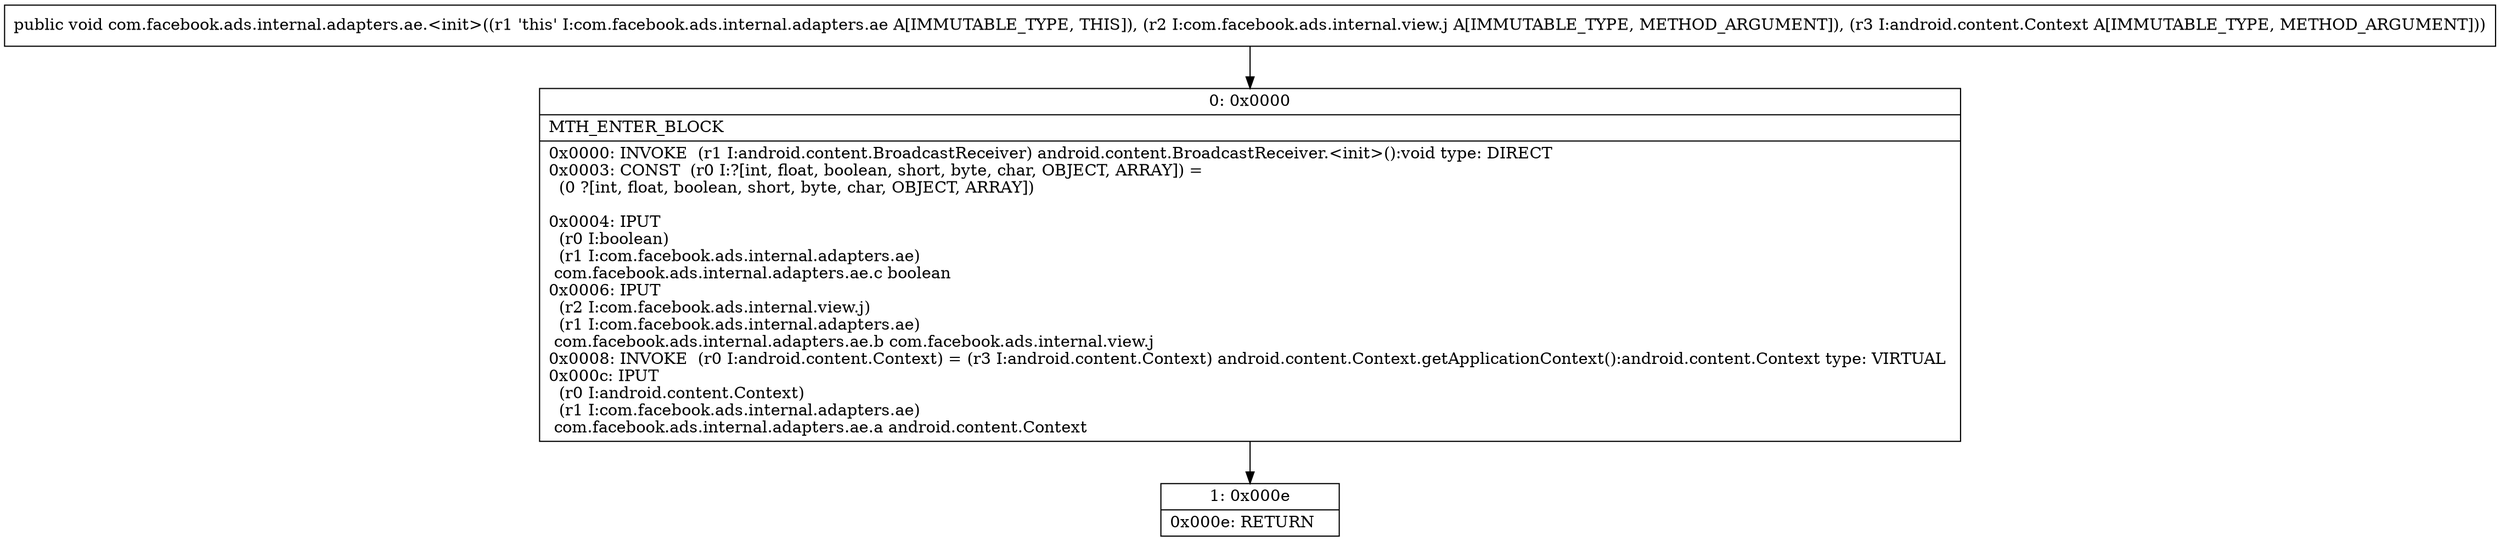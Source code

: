 digraph "CFG forcom.facebook.ads.internal.adapters.ae.\<init\>(Lcom\/facebook\/ads\/internal\/view\/j;Landroid\/content\/Context;)V" {
Node_0 [shape=record,label="{0\:\ 0x0000|MTH_ENTER_BLOCK\l|0x0000: INVOKE  (r1 I:android.content.BroadcastReceiver) android.content.BroadcastReceiver.\<init\>():void type: DIRECT \l0x0003: CONST  (r0 I:?[int, float, boolean, short, byte, char, OBJECT, ARRAY]) = \l  (0 ?[int, float, boolean, short, byte, char, OBJECT, ARRAY])\l \l0x0004: IPUT  \l  (r0 I:boolean)\l  (r1 I:com.facebook.ads.internal.adapters.ae)\l com.facebook.ads.internal.adapters.ae.c boolean \l0x0006: IPUT  \l  (r2 I:com.facebook.ads.internal.view.j)\l  (r1 I:com.facebook.ads.internal.adapters.ae)\l com.facebook.ads.internal.adapters.ae.b com.facebook.ads.internal.view.j \l0x0008: INVOKE  (r0 I:android.content.Context) = (r3 I:android.content.Context) android.content.Context.getApplicationContext():android.content.Context type: VIRTUAL \l0x000c: IPUT  \l  (r0 I:android.content.Context)\l  (r1 I:com.facebook.ads.internal.adapters.ae)\l com.facebook.ads.internal.adapters.ae.a android.content.Context \l}"];
Node_1 [shape=record,label="{1\:\ 0x000e|0x000e: RETURN   \l}"];
MethodNode[shape=record,label="{public void com.facebook.ads.internal.adapters.ae.\<init\>((r1 'this' I:com.facebook.ads.internal.adapters.ae A[IMMUTABLE_TYPE, THIS]), (r2 I:com.facebook.ads.internal.view.j A[IMMUTABLE_TYPE, METHOD_ARGUMENT]), (r3 I:android.content.Context A[IMMUTABLE_TYPE, METHOD_ARGUMENT])) }"];
MethodNode -> Node_0;
Node_0 -> Node_1;
}

